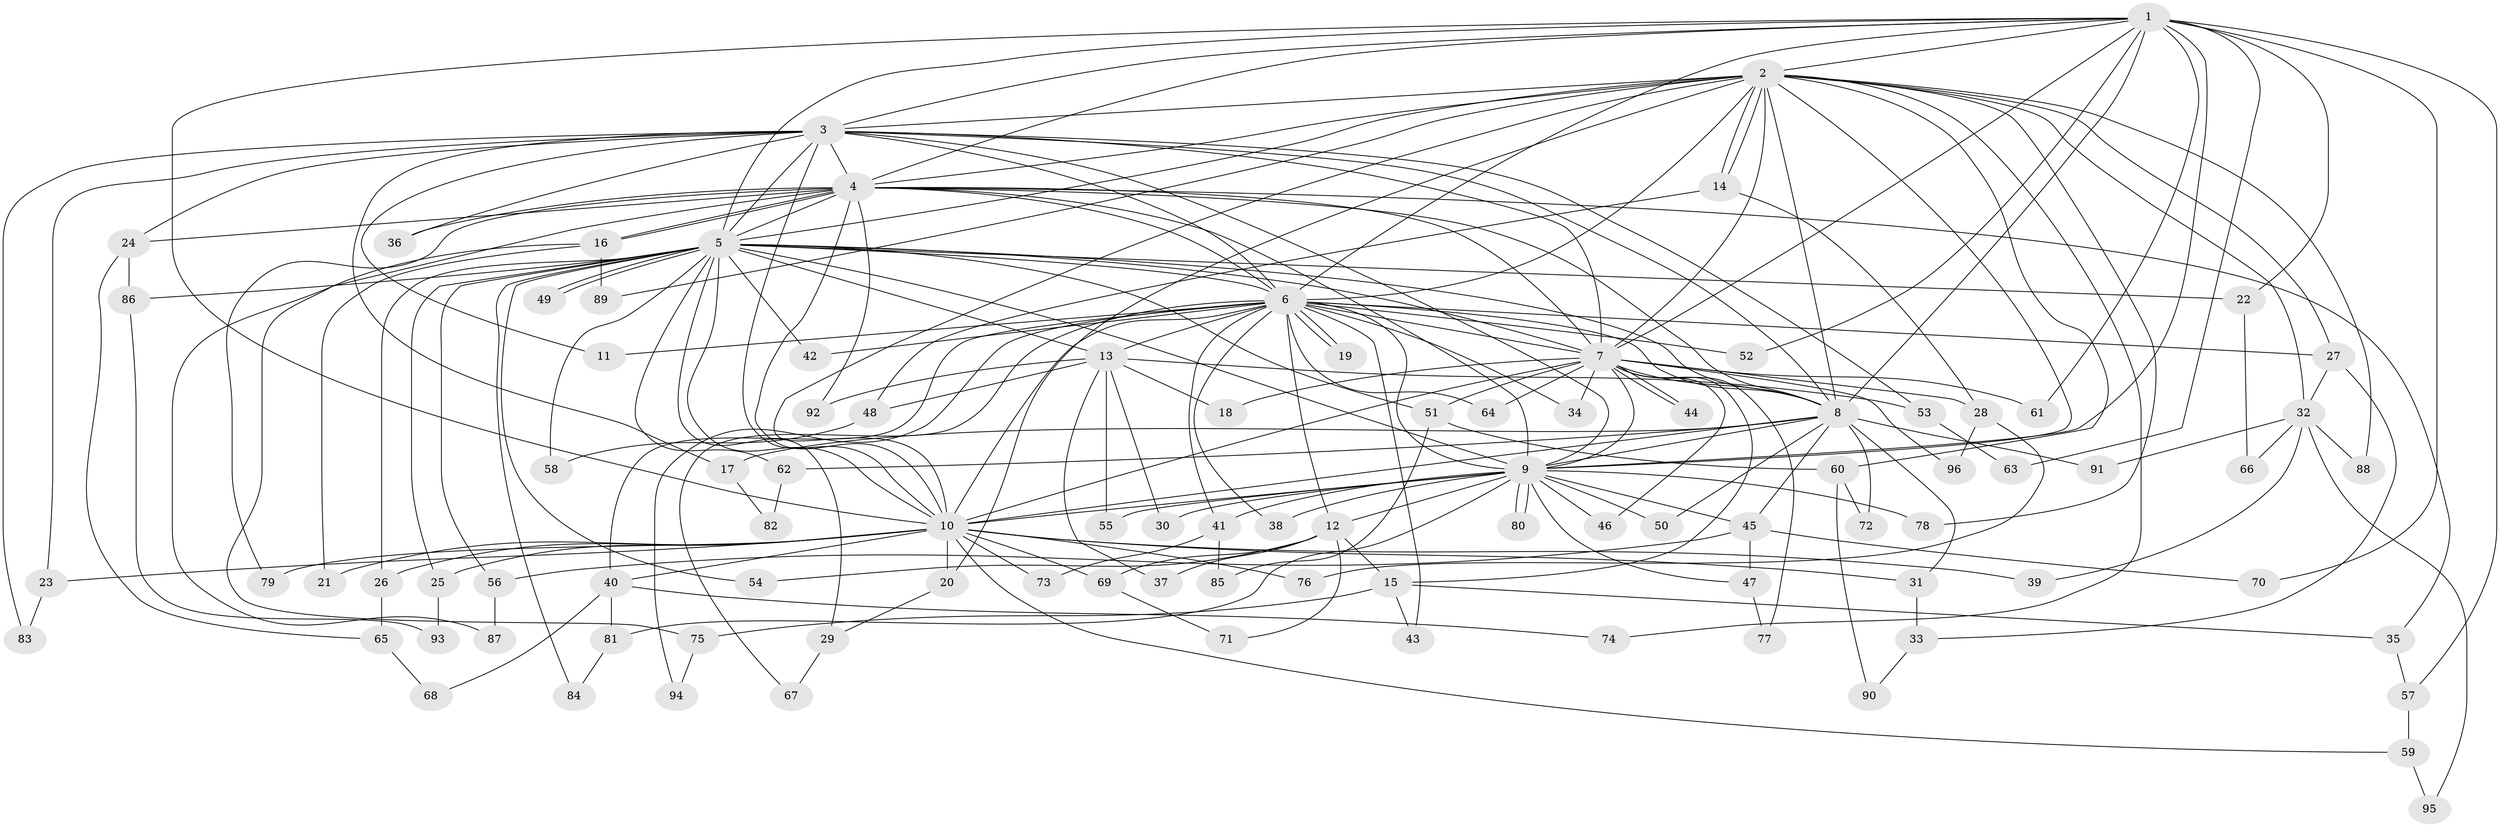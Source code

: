 // Generated by graph-tools (version 1.1) at 2025/11/02/27/25 16:11:06]
// undirected, 96 vertices, 217 edges
graph export_dot {
graph [start="1"]
  node [color=gray90,style=filled];
  1;
  2;
  3;
  4;
  5;
  6;
  7;
  8;
  9;
  10;
  11;
  12;
  13;
  14;
  15;
  16;
  17;
  18;
  19;
  20;
  21;
  22;
  23;
  24;
  25;
  26;
  27;
  28;
  29;
  30;
  31;
  32;
  33;
  34;
  35;
  36;
  37;
  38;
  39;
  40;
  41;
  42;
  43;
  44;
  45;
  46;
  47;
  48;
  49;
  50;
  51;
  52;
  53;
  54;
  55;
  56;
  57;
  58;
  59;
  60;
  61;
  62;
  63;
  64;
  65;
  66;
  67;
  68;
  69;
  70;
  71;
  72;
  73;
  74;
  75;
  76;
  77;
  78;
  79;
  80;
  81;
  82;
  83;
  84;
  85;
  86;
  87;
  88;
  89;
  90;
  91;
  92;
  93;
  94;
  95;
  96;
  1 -- 2;
  1 -- 3;
  1 -- 4;
  1 -- 5;
  1 -- 6;
  1 -- 7;
  1 -- 8;
  1 -- 9;
  1 -- 10;
  1 -- 22;
  1 -- 52;
  1 -- 57;
  1 -- 61;
  1 -- 63;
  1 -- 70;
  2 -- 3;
  2 -- 4;
  2 -- 5;
  2 -- 6;
  2 -- 7;
  2 -- 8;
  2 -- 9;
  2 -- 10;
  2 -- 14;
  2 -- 14;
  2 -- 20;
  2 -- 27;
  2 -- 32;
  2 -- 60;
  2 -- 74;
  2 -- 78;
  2 -- 88;
  2 -- 89;
  3 -- 4;
  3 -- 5;
  3 -- 6;
  3 -- 7;
  3 -- 8;
  3 -- 9;
  3 -- 10;
  3 -- 11;
  3 -- 17;
  3 -- 23;
  3 -- 24;
  3 -- 36;
  3 -- 53;
  3 -- 83;
  4 -- 5;
  4 -- 6;
  4 -- 7;
  4 -- 8;
  4 -- 9;
  4 -- 10;
  4 -- 16;
  4 -- 16;
  4 -- 24;
  4 -- 35;
  4 -- 36;
  4 -- 75;
  4 -- 79;
  4 -- 92;
  5 -- 6;
  5 -- 7;
  5 -- 8;
  5 -- 9;
  5 -- 10;
  5 -- 13;
  5 -- 22;
  5 -- 25;
  5 -- 26;
  5 -- 29;
  5 -- 42;
  5 -- 49;
  5 -- 49;
  5 -- 51;
  5 -- 54;
  5 -- 56;
  5 -- 58;
  5 -- 62;
  5 -- 84;
  5 -- 86;
  6 -- 7;
  6 -- 8;
  6 -- 9;
  6 -- 10;
  6 -- 11;
  6 -- 12;
  6 -- 13;
  6 -- 19;
  6 -- 19;
  6 -- 27;
  6 -- 34;
  6 -- 38;
  6 -- 40;
  6 -- 41;
  6 -- 42;
  6 -- 43;
  6 -- 52;
  6 -- 64;
  6 -- 67;
  6 -- 94;
  7 -- 8;
  7 -- 9;
  7 -- 10;
  7 -- 15;
  7 -- 18;
  7 -- 28;
  7 -- 34;
  7 -- 44;
  7 -- 44;
  7 -- 46;
  7 -- 51;
  7 -- 61;
  7 -- 64;
  7 -- 77;
  7 -- 96;
  8 -- 9;
  8 -- 10;
  8 -- 17;
  8 -- 31;
  8 -- 45;
  8 -- 50;
  8 -- 62;
  8 -- 72;
  8 -- 91;
  9 -- 10;
  9 -- 12;
  9 -- 30;
  9 -- 38;
  9 -- 41;
  9 -- 45;
  9 -- 46;
  9 -- 47;
  9 -- 50;
  9 -- 55;
  9 -- 78;
  9 -- 80;
  9 -- 80;
  9 -- 81;
  10 -- 20;
  10 -- 21;
  10 -- 23;
  10 -- 25;
  10 -- 26;
  10 -- 31;
  10 -- 39;
  10 -- 40;
  10 -- 59;
  10 -- 69;
  10 -- 73;
  10 -- 76;
  10 -- 79;
  12 -- 15;
  12 -- 37;
  12 -- 54;
  12 -- 69;
  12 -- 71;
  13 -- 18;
  13 -- 30;
  13 -- 37;
  13 -- 48;
  13 -- 53;
  13 -- 55;
  13 -- 92;
  14 -- 28;
  14 -- 48;
  15 -- 35;
  15 -- 43;
  15 -- 75;
  16 -- 21;
  16 -- 87;
  16 -- 89;
  17 -- 82;
  20 -- 29;
  22 -- 66;
  23 -- 83;
  24 -- 65;
  24 -- 86;
  25 -- 93;
  26 -- 65;
  27 -- 32;
  27 -- 33;
  28 -- 76;
  28 -- 96;
  29 -- 67;
  31 -- 33;
  32 -- 39;
  32 -- 66;
  32 -- 88;
  32 -- 91;
  32 -- 95;
  33 -- 90;
  35 -- 57;
  40 -- 68;
  40 -- 74;
  40 -- 81;
  41 -- 73;
  41 -- 85;
  45 -- 47;
  45 -- 56;
  45 -- 70;
  47 -- 77;
  48 -- 58;
  51 -- 60;
  51 -- 85;
  53 -- 63;
  56 -- 87;
  57 -- 59;
  59 -- 95;
  60 -- 72;
  60 -- 90;
  62 -- 82;
  65 -- 68;
  69 -- 71;
  75 -- 94;
  81 -- 84;
  86 -- 93;
}
